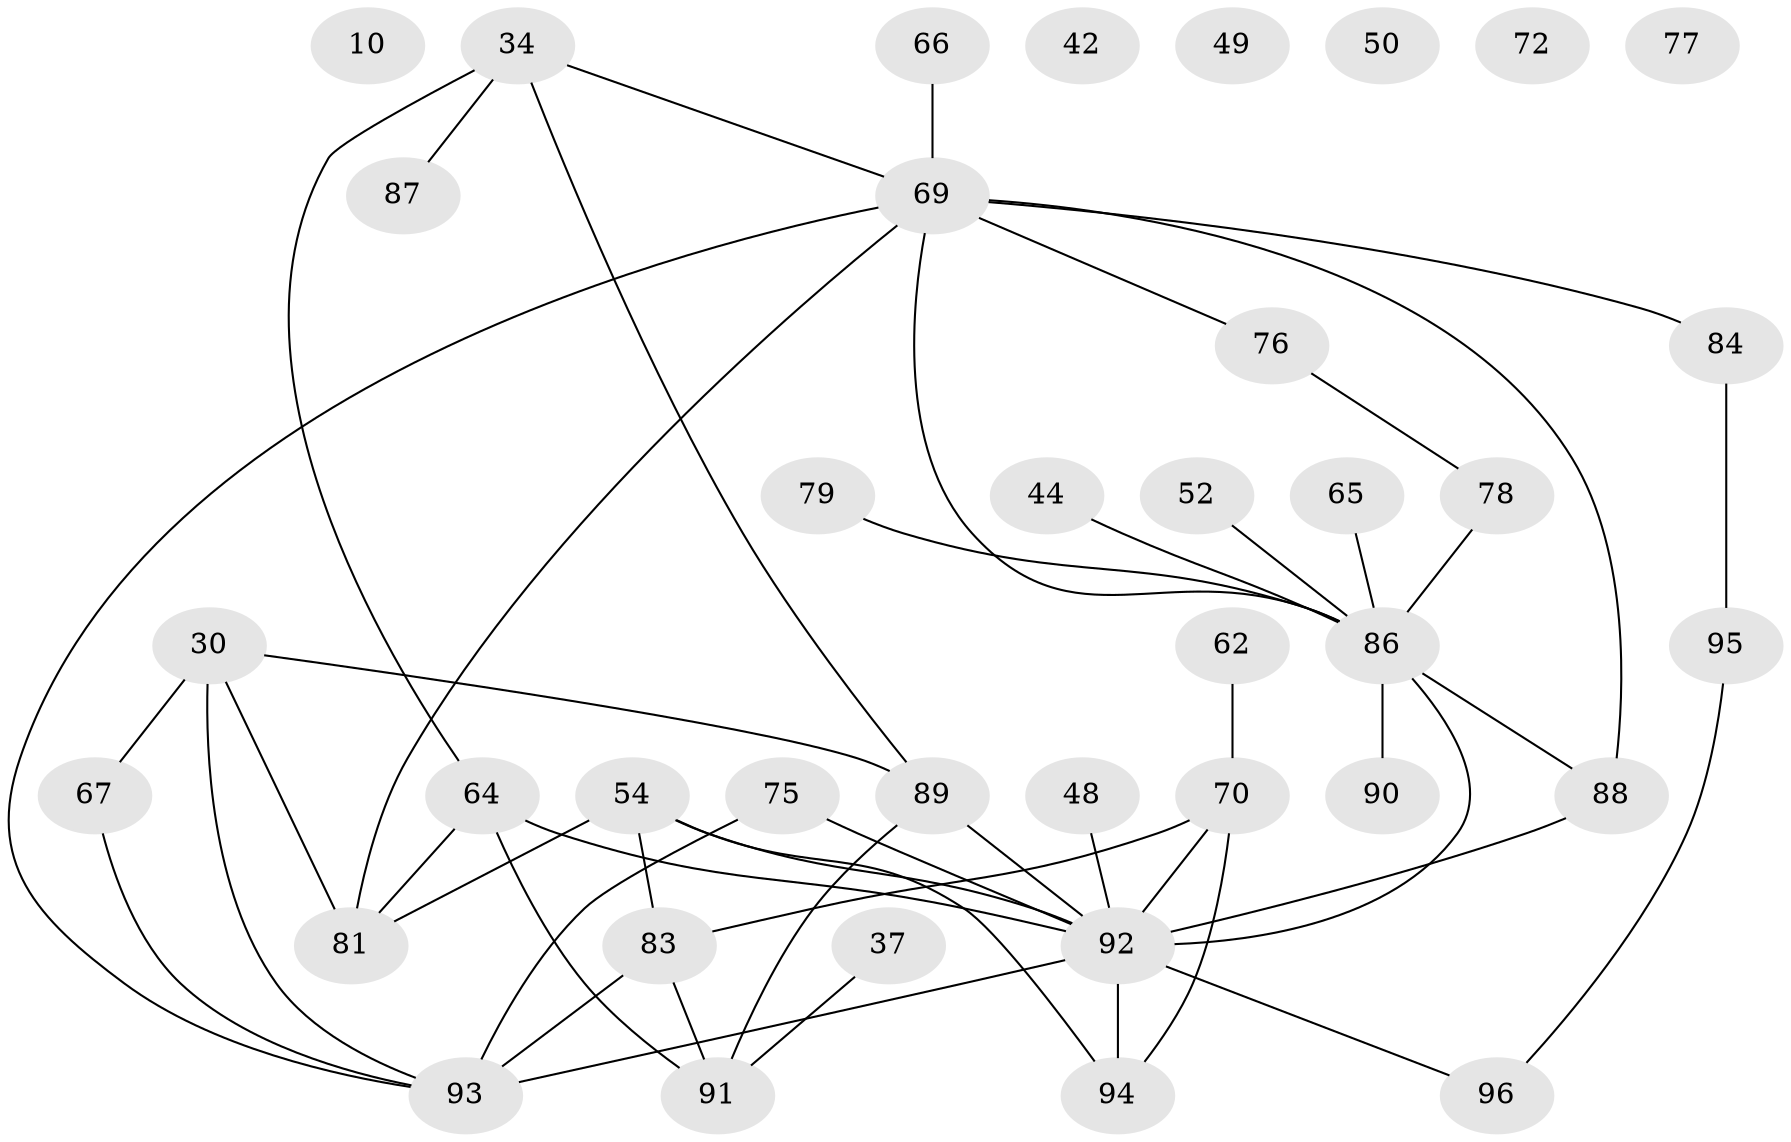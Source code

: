 // original degree distribution, {5: 0.10416666666666667, 1: 0.21875, 2: 0.23958333333333334, 3: 0.21875, 6: 0.020833333333333332, 0: 0.052083333333333336, 4: 0.14583333333333334}
// Generated by graph-tools (version 1.1) at 2025/43/03/04/25 21:43:54]
// undirected, 38 vertices, 50 edges
graph export_dot {
graph [start="1"]
  node [color=gray90,style=filled];
  10;
  30;
  34 [super="+7"];
  37;
  42;
  44;
  48 [super="+16"];
  49 [super="+28"];
  50;
  52;
  54 [super="+21"];
  62;
  64;
  65;
  66;
  67 [super="+61"];
  69 [super="+57+68"];
  70 [super="+39+43+59"];
  72;
  75 [super="+55+63"];
  76;
  77;
  78;
  79;
  81 [super="+29+51+36"];
  83 [super="+20"];
  84;
  86 [super="+74+71"];
  87;
  88 [super="+4+53"];
  89 [super="+15+23+47"];
  90;
  91 [super="+56"];
  92 [super="+32+82"];
  93 [super="+80+85"];
  94 [super="+46"];
  95;
  96;
  30 -- 67 [weight=2];
  30 -- 93;
  30 -- 89;
  30 -- 81;
  34 -- 87;
  34 -- 89 [weight=2];
  34 -- 64;
  34 -- 69;
  37 -- 91;
  44 -- 86;
  48 -- 92;
  52 -- 86;
  54 -- 83;
  54 -- 94 [weight=2];
  54 -- 81;
  54 -- 92;
  62 -- 70 [weight=2];
  64 -- 81;
  64 -- 91 [weight=2];
  64 -- 92;
  65 -- 86;
  66 -- 69;
  67 -- 93;
  69 -- 76;
  69 -- 93 [weight=2];
  69 -- 86 [weight=2];
  69 -- 81;
  69 -- 84;
  69 -- 88;
  70 -- 83;
  70 -- 94 [weight=2];
  70 -- 92 [weight=2];
  75 -- 93;
  75 -- 92;
  76 -- 78;
  78 -- 86;
  79 -- 86;
  83 -- 91;
  83 -- 93 [weight=2];
  84 -- 95;
  86 -- 90;
  86 -- 92 [weight=2];
  86 -- 88;
  88 -- 92 [weight=4];
  89 -- 91 [weight=2];
  89 -- 92;
  92 -- 93 [weight=2];
  92 -- 94;
  92 -- 96;
  95 -- 96;
}
